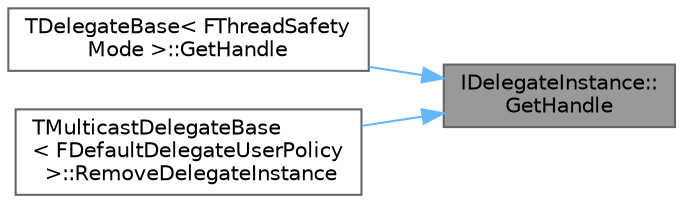 digraph "IDelegateInstance::GetHandle"
{
 // INTERACTIVE_SVG=YES
 // LATEX_PDF_SIZE
  bgcolor="transparent";
  edge [fontname=Helvetica,fontsize=10,labelfontname=Helvetica,labelfontsize=10];
  node [fontname=Helvetica,fontsize=10,shape=box,height=0.2,width=0.4];
  rankdir="RL";
  Node1 [id="Node000001",label="IDelegateInstance::\lGetHandle",height=0.2,width=0.4,color="gray40", fillcolor="grey60", style="filled", fontcolor="black",tooltip="Returns a handle for the delegate."];
  Node1 -> Node2 [id="edge1_Node000001_Node000002",dir="back",color="steelblue1",style="solid",tooltip=" "];
  Node2 [id="Node000002",label="TDelegateBase\< FThreadSafety\lMode \>::GetHandle",height=0.2,width=0.4,color="grey40", fillcolor="white", style="filled",URL="$d5/d7b/classTDelegateBase.html#a83ce6de386310282b884e66ac87cbad7",tooltip=" "];
  Node1 -> Node3 [id="edge2_Node000001_Node000003",dir="back",color="steelblue1",style="solid",tooltip=" "];
  Node3 [id="Node000003",label="TMulticastDelegateBase\l\< FDefaultDelegateUserPolicy\l \>::RemoveDelegateInstance",height=0.2,width=0.4,color="grey40", fillcolor="white", style="filled",URL="$d6/db1/classTMulticastDelegateBase.html#a8b720acfd7a5b4813527dec478e2c9e9",tooltip=" "];
}
